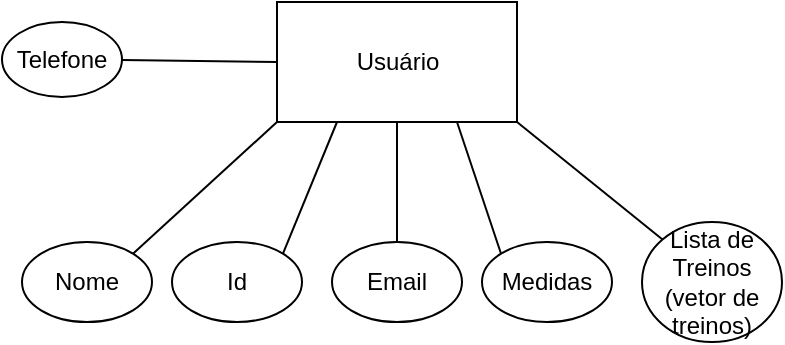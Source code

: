 <mxfile version="14.6.1" type="github">
  <diagram id="R2lEEEUBdFMjLlhIrx00" name="Page-1">
    <mxGraphModel dx="718" dy="402" grid="1" gridSize="10" guides="1" tooltips="1" connect="1" arrows="0" fold="1" page="1" pageScale="1" pageWidth="850" pageHeight="1100" math="0" shadow="0" extFonts="Permanent Marker^https://fonts.googleapis.com/css?family=Permanent+Marker">
      <root>
        <mxCell id="0" />
        <mxCell id="1" parent="0" />
        <mxCell id="tU6mDYQt_kNPIH_6yWZQ-1" value="Usuário" style="rounded=0;whiteSpace=wrap;html=1;" vertex="1" parent="1">
          <mxGeometry x="377.5" y="170" width="120" height="60" as="geometry" />
        </mxCell>
        <mxCell id="tU6mDYQt_kNPIH_6yWZQ-2" value="Nome" style="ellipse;whiteSpace=wrap;html=1;" vertex="1" parent="1">
          <mxGeometry x="250" y="290" width="65" height="40" as="geometry" />
        </mxCell>
        <mxCell id="tU6mDYQt_kNPIH_6yWZQ-3" value="Id" style="ellipse;whiteSpace=wrap;html=1;" vertex="1" parent="1">
          <mxGeometry x="325" y="290" width="65" height="40" as="geometry" />
        </mxCell>
        <mxCell id="tU6mDYQt_kNPIH_6yWZQ-4" value="Email" style="ellipse;whiteSpace=wrap;html=1;" vertex="1" parent="1">
          <mxGeometry x="405" y="290" width="65" height="40" as="geometry" />
        </mxCell>
        <mxCell id="tU6mDYQt_kNPIH_6yWZQ-5" value="Medidas" style="ellipse;whiteSpace=wrap;html=1;" vertex="1" parent="1">
          <mxGeometry x="480" y="290" width="65" height="40" as="geometry" />
        </mxCell>
        <mxCell id="tU6mDYQt_kNPIH_6yWZQ-34" value="Lista de Treinos (vetor de treinos)" style="ellipse;whiteSpace=wrap;html=1;" vertex="1" parent="1">
          <mxGeometry x="560" y="280" width="70" height="60" as="geometry" />
        </mxCell>
        <mxCell id="tU6mDYQt_kNPIH_6yWZQ-36" value="" style="endArrow=none;html=1;strokeColor=#000000;exitX=1;exitY=0;exitDx=0;exitDy=0;entryX=0;entryY=1;entryDx=0;entryDy=0;" edge="1" parent="1" source="tU6mDYQt_kNPIH_6yWZQ-2" target="tU6mDYQt_kNPIH_6yWZQ-1">
          <mxGeometry width="50" height="50" relative="1" as="geometry">
            <mxPoint x="470" y="360" as="sourcePoint" />
            <mxPoint x="520" y="310" as="targetPoint" />
          </mxGeometry>
        </mxCell>
        <mxCell id="tU6mDYQt_kNPIH_6yWZQ-37" value="" style="endArrow=none;html=1;strokeColor=#000000;exitX=1;exitY=0;exitDx=0;exitDy=0;entryX=0.25;entryY=1;entryDx=0;entryDy=0;" edge="1" parent="1" source="tU6mDYQt_kNPIH_6yWZQ-3" target="tU6mDYQt_kNPIH_6yWZQ-1">
          <mxGeometry width="50" height="50" relative="1" as="geometry">
            <mxPoint x="470" y="360" as="sourcePoint" />
            <mxPoint x="520" y="310" as="targetPoint" />
          </mxGeometry>
        </mxCell>
        <mxCell id="tU6mDYQt_kNPIH_6yWZQ-38" value="" style="endArrow=none;html=1;strokeColor=#000000;exitX=0.5;exitY=0;exitDx=0;exitDy=0;entryX=0.5;entryY=1;entryDx=0;entryDy=0;" edge="1" parent="1" source="tU6mDYQt_kNPIH_6yWZQ-4" target="tU6mDYQt_kNPIH_6yWZQ-1">
          <mxGeometry width="50" height="50" relative="1" as="geometry">
            <mxPoint x="470" y="360" as="sourcePoint" />
            <mxPoint x="520" y="310" as="targetPoint" />
          </mxGeometry>
        </mxCell>
        <mxCell id="tU6mDYQt_kNPIH_6yWZQ-39" value="" style="endArrow=none;html=1;strokeColor=#000000;entryX=0;entryY=0;entryDx=0;entryDy=0;exitX=0.75;exitY=1;exitDx=0;exitDy=0;" edge="1" parent="1" source="tU6mDYQt_kNPIH_6yWZQ-1" target="tU6mDYQt_kNPIH_6yWZQ-5">
          <mxGeometry width="50" height="50" relative="1" as="geometry">
            <mxPoint x="470" y="360" as="sourcePoint" />
            <mxPoint x="520" y="310" as="targetPoint" />
          </mxGeometry>
        </mxCell>
        <mxCell id="tU6mDYQt_kNPIH_6yWZQ-40" value="" style="endArrow=none;html=1;strokeColor=#000000;entryX=0;entryY=0;entryDx=0;entryDy=0;exitX=1;exitY=1;exitDx=0;exitDy=0;" edge="1" parent="1" source="tU6mDYQt_kNPIH_6yWZQ-1" target="tU6mDYQt_kNPIH_6yWZQ-34">
          <mxGeometry width="50" height="50" relative="1" as="geometry">
            <mxPoint x="470" y="360" as="sourcePoint" />
            <mxPoint x="520" y="310" as="targetPoint" />
          </mxGeometry>
        </mxCell>
        <mxCell id="tU6mDYQt_kNPIH_6yWZQ-41" value="" style="endArrow=none;html=1;strokeColor=#000000;exitX=0;exitY=0.5;exitDx=0;exitDy=0;" edge="1" parent="1" source="tU6mDYQt_kNPIH_6yWZQ-1" target="tU6mDYQt_kNPIH_6yWZQ-42">
          <mxGeometry width="50" height="50" relative="1" as="geometry">
            <mxPoint x="380" y="320" as="sourcePoint" />
            <mxPoint x="300" y="200" as="targetPoint" />
          </mxGeometry>
        </mxCell>
        <mxCell id="tU6mDYQt_kNPIH_6yWZQ-42" value="Telefone" style="ellipse;whiteSpace=wrap;html=1;" vertex="1" parent="1">
          <mxGeometry x="240" y="180" width="60" height="37.5" as="geometry" />
        </mxCell>
      </root>
    </mxGraphModel>
  </diagram>
</mxfile>
